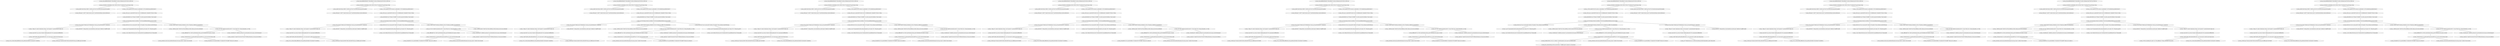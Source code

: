 // Block Chain
graph {
	"0_Node_5feceb66ffc86f38d952786c6d696c79c2dbc239dd4e91b46729d73a27fb57e9"
	"0_Node_8106496a22e4f56086e1309c7af014f1789c707292f2da07baaa055a8ce745fa"
	"0_Node_e9b651b825d0ad13f687a7c66f15aaf75e070c2f1e804439a2bee92853ede69c"
	"0_Node_658e4ebc7146f7573a6fc3340e41eee372a9309d5db369a9e14b0e5c863b5e32"
	"0_Node_ca76b14ab8f2303c001e48ce21a4fdcbf9e4714f743dd6db3faad46992d59e70"
	"0_Node_285ca4a1e1ae9e3f28f74d5d210a531326f8f4844621348e863575932a75186a"
	"0_Node_860c86df15ea7b7fb8ad72938ff075124c0f41adbcb303c969e417be01cfa5e9"
	"0_Node_afc70d76e6dec5940d145d5fb91d7530554644f9fdfa90699b2a9c28c341f843"
	"0_Node_587ae52edd17b99a54cd3765664b0dce74c8caca324a000004bc92712deb26c9"
	"0_Node_6026316a75ec51e2ebce639745862c07b3abbd17643a1db49a23e4f350f2da4e"
	"0_Node_7cfbee107c18de72dd4d3e81256ee17a87cfac9eb77a1bd2d29428470adb1c5b"
	"0_Node_318b676385f705d0efca35f4d824123f11678edfa2ad1eff831f22a6de8d9c94"
	"0_Node_128f56cdc4d817936976cb789c43bf66e41628fc1dbdce4c28c5cb3cc963b64f"
	"0_Node_2d173dc729d95342d40d2b1605717342470f3a79a71358a42dba9dbcc12c7b64"
	"0_Node_5ca2072babedebd61b6381e6fca858a08cf1ca67a38e17f2717fd2a00caadd79"
	"0_Node_8ff6d48f279c17faf7e2af539d3eb229dcaacdb7df268b83c95c4a6a21c50e46"
	"0_Node_162e6e4454d1212a290a0a8f1deea2ba2b6f7bc37157927a05c5bc38e3ec5af6"
	"0_Node_d60290277c86aa8260e118a52ddc8b5a5ccb95cda6c7486d02470a9ff678cb99"
	"0_Node_e943bbe1eb2fccbdcab46b940f0a8ebe204c04eac28a07128fc927d0c523bc68"
	"0_Node_d20e86635e7431ee63859f89157b5dd61f875f78266ff776fe342223c1ffa216"
	"0_Node_f1a6c55827a2a13bc347efe407a69b44e86a36207031c6adc8a6245fff3d605b"
	"0_Node_3c4fd74e9fcca693a0db446861b91c1c3214e5ce40131af3b1c8a51dba41ba3c"
	"0_Node_c21eb7a6f4e3562b45ea33e37dc64eb4390202abafd886a65052e5738cbe4dd8"
	"0_Node_162dd06a3fc71d98d92acd40a0474ce50eb46d4240c2bcabe1c802803ddea9e7"
	"0_Node_5251a12fe3e548facbff6466cdc26eaa99944d036df247b02d9cd971d549802a"
	"0_Node_419082aba57b4b45a593867d0f3ccf93d58f7b00a4cc61bff9dc49e70b7682f5"
	"0_Node_5feceb66ffc86f38d952786c6d696c79c2dbc239dd4e91b46729d73a27fb57e9" -- "0_Node_8106496a22e4f56086e1309c7af014f1789c707292f2da07baaa055a8ce745fa"
	"0_Node_8106496a22e4f56086e1309c7af014f1789c707292f2da07baaa055a8ce745fa" -- "0_Node_e9b651b825d0ad13f687a7c66f15aaf75e070c2f1e804439a2bee92853ede69c"
	"0_Node_e9b651b825d0ad13f687a7c66f15aaf75e070c2f1e804439a2bee92853ede69c" -- "0_Node_658e4ebc7146f7573a6fc3340e41eee372a9309d5db369a9e14b0e5c863b5e32"
	"0_Node_8106496a22e4f56086e1309c7af014f1789c707292f2da07baaa055a8ce745fa" -- "0_Node_ca76b14ab8f2303c001e48ce21a4fdcbf9e4714f743dd6db3faad46992d59e70"
	"0_Node_ca76b14ab8f2303c001e48ce21a4fdcbf9e4714f743dd6db3faad46992d59e70" -- "0_Node_285ca4a1e1ae9e3f28f74d5d210a531326f8f4844621348e863575932a75186a"
	"0_Node_285ca4a1e1ae9e3f28f74d5d210a531326f8f4844621348e863575932a75186a" -- "0_Node_860c86df15ea7b7fb8ad72938ff075124c0f41adbcb303c969e417be01cfa5e9"
	"0_Node_860c86df15ea7b7fb8ad72938ff075124c0f41adbcb303c969e417be01cfa5e9" -- "0_Node_afc70d76e6dec5940d145d5fb91d7530554644f9fdfa90699b2a9c28c341f843"
	"0_Node_afc70d76e6dec5940d145d5fb91d7530554644f9fdfa90699b2a9c28c341f843" -- "0_Node_587ae52edd17b99a54cd3765664b0dce74c8caca324a000004bc92712deb26c9"
	"0_Node_587ae52edd17b99a54cd3765664b0dce74c8caca324a000004bc92712deb26c9" -- "0_Node_7cfbee107c18de72dd4d3e81256ee17a87cfac9eb77a1bd2d29428470adb1c5b"
	"0_Node_7cfbee107c18de72dd4d3e81256ee17a87cfac9eb77a1bd2d29428470adb1c5b" -- "0_Node_f1a6c55827a2a13bc347efe407a69b44e86a36207031c6adc8a6245fff3d605b"
	"0_Node_f1a6c55827a2a13bc347efe407a69b44e86a36207031c6adc8a6245fff3d605b" -- "0_Node_3c4fd74e9fcca693a0db446861b91c1c3214e5ce40131af3b1c8a51dba41ba3c"
	"0_Node_3c4fd74e9fcca693a0db446861b91c1c3214e5ce40131af3b1c8a51dba41ba3c" -- "0_Node_5251a12fe3e548facbff6466cdc26eaa99944d036df247b02d9cd971d549802a"
	"0_Node_3c4fd74e9fcca693a0db446861b91c1c3214e5ce40131af3b1c8a51dba41ba3c" -- "0_Node_419082aba57b4b45a593867d0f3ccf93d58f7b00a4cc61bff9dc49e70b7682f5"
	"0_Node_587ae52edd17b99a54cd3765664b0dce74c8caca324a000004bc92712deb26c9" -- "0_Node_d60290277c86aa8260e118a52ddc8b5a5ccb95cda6c7486d02470a9ff678cb99"
	"0_Node_afc70d76e6dec5940d145d5fb91d7530554644f9fdfa90699b2a9c28c341f843" -- "0_Node_6026316a75ec51e2ebce639745862c07b3abbd17643a1db49a23e4f350f2da4e"
	"0_Node_6026316a75ec51e2ebce639745862c07b3abbd17643a1db49a23e4f350f2da4e" -- "0_Node_5ca2072babedebd61b6381e6fca858a08cf1ca67a38e17f2717fd2a00caadd79"
	"0_Node_5ca2072babedebd61b6381e6fca858a08cf1ca67a38e17f2717fd2a00caadd79" -- "0_Node_c21eb7a6f4e3562b45ea33e37dc64eb4390202abafd886a65052e5738cbe4dd8"
	"0_Node_afc70d76e6dec5940d145d5fb91d7530554644f9fdfa90699b2a9c28c341f843" -- "0_Node_318b676385f705d0efca35f4d824123f11678edfa2ad1eff831f22a6de8d9c94"
	"0_Node_318b676385f705d0efca35f4d824123f11678edfa2ad1eff831f22a6de8d9c94" -- "0_Node_128f56cdc4d817936976cb789c43bf66e41628fc1dbdce4c28c5cb3cc963b64f"
	"0_Node_318b676385f705d0efca35f4d824123f11678edfa2ad1eff831f22a6de8d9c94" -- "0_Node_2d173dc729d95342d40d2b1605717342470f3a79a71358a42dba9dbcc12c7b64"
	"0_Node_2d173dc729d95342d40d2b1605717342470f3a79a71358a42dba9dbcc12c7b64" -- "0_Node_8ff6d48f279c17faf7e2af539d3eb229dcaacdb7df268b83c95c4a6a21c50e46"
	"0_Node_8ff6d48f279c17faf7e2af539d3eb229dcaacdb7df268b83c95c4a6a21c50e46" -- "0_Node_162e6e4454d1212a290a0a8f1deea2ba2b6f7bc37157927a05c5bc38e3ec5af6"
	"0_Node_162e6e4454d1212a290a0a8f1deea2ba2b6f7bc37157927a05c5bc38e3ec5af6" -- "0_Node_e943bbe1eb2fccbdcab46b940f0a8ebe204c04eac28a07128fc927d0c523bc68"
	"0_Node_162e6e4454d1212a290a0a8f1deea2ba2b6f7bc37157927a05c5bc38e3ec5af6" -- "0_Node_d20e86635e7431ee63859f89157b5dd61f875f78266ff776fe342223c1ffa216"
	"0_Node_2d173dc729d95342d40d2b1605717342470f3a79a71358a42dba9dbcc12c7b64" -- "0_Node_162dd06a3fc71d98d92acd40a0474ce50eb46d4240c2bcabe1c802803ddea9e7"
	"0_Node_162dd06a3fc71d98d92acd40a0474ce50eb46d4240c2bcabe1c802803ddea9e7" -- "0_Node_cded2de174afe0555420dc5979e32f75f3f9e4d39a644cc3c5ee2a5cd109b0c0"
	"1_Node_5feceb66ffc86f38d952786c6d696c79c2dbc239dd4e91b46729d73a27fb57e9"
	"1_Node_8106496a22e4f56086e1309c7af014f1789c707292f2da07baaa055a8ce745fa"
	"1_Node_e9b651b825d0ad13f687a7c66f15aaf75e070c2f1e804439a2bee92853ede69c"
	"1_Node_658e4ebc7146f7573a6fc3340e41eee372a9309d5db369a9e14b0e5c863b5e32"
	"1_Node_ca76b14ab8f2303c001e48ce21a4fdcbf9e4714f743dd6db3faad46992d59e70"
	"1_Node_285ca4a1e1ae9e3f28f74d5d210a531326f8f4844621348e863575932a75186a"
	"1_Node_860c86df15ea7b7fb8ad72938ff075124c0f41adbcb303c969e417be01cfa5e9"
	"1_Node_afc70d76e6dec5940d145d5fb91d7530554644f9fdfa90699b2a9c28c341f843"
	"1_Node_587ae52edd17b99a54cd3765664b0dce74c8caca324a000004bc92712deb26c9"
	"1_Node_7cfbee107c18de72dd4d3e81256ee17a87cfac9eb77a1bd2d29428470adb1c5b"
	"1_Node_6026316a75ec51e2ebce639745862c07b3abbd17643a1db49a23e4f350f2da4e"
	"1_Node_318b676385f705d0efca35f4d824123f11678edfa2ad1eff831f22a6de8d9c94"
	"1_Node_2d173dc729d95342d40d2b1605717342470f3a79a71358a42dba9dbcc12c7b64"
	"1_Node_128f56cdc4d817936976cb789c43bf66e41628fc1dbdce4c28c5cb3cc963b64f"
	"1_Node_5ca2072babedebd61b6381e6fca858a08cf1ca67a38e17f2717fd2a00caadd79"
	"1_Node_8ff6d48f279c17faf7e2af539d3eb229dcaacdb7df268b83c95c4a6a21c50e46"
	"1_Node_d60290277c86aa8260e118a52ddc8b5a5ccb95cda6c7486d02470a9ff678cb99"
	"1_Node_162e6e4454d1212a290a0a8f1deea2ba2b6f7bc37157927a05c5bc38e3ec5af6"
	"1_Node_c21eb7a6f4e3562b45ea33e37dc64eb4390202abafd886a65052e5738cbe4dd8"
	"1_Node_d20e86635e7431ee63859f89157b5dd61f875f78266ff776fe342223c1ffa216"
	"1_Node_e943bbe1eb2fccbdcab46b940f0a8ebe204c04eac28a07128fc927d0c523bc68"
	"1_Node_f1a6c55827a2a13bc347efe407a69b44e86a36207031c6adc8a6245fff3d605b"
	"1_Node_3c4fd74e9fcca693a0db446861b91c1c3214e5ce40131af3b1c8a51dba41ba3c"
	"1_Node_162dd06a3fc71d98d92acd40a0474ce50eb46d4240c2bcabe1c802803ddea9e7"
	"1_Node_5251a12fe3e548facbff6466cdc26eaa99944d036df247b02d9cd971d549802a"
	"1_Node_419082aba57b4b45a593867d0f3ccf93d58f7b00a4cc61bff9dc49e70b7682f5"
	"1_Node_5feceb66ffc86f38d952786c6d696c79c2dbc239dd4e91b46729d73a27fb57e9" -- "1_Node_8106496a22e4f56086e1309c7af014f1789c707292f2da07baaa055a8ce745fa"
	"1_Node_8106496a22e4f56086e1309c7af014f1789c707292f2da07baaa055a8ce745fa" -- "1_Node_e9b651b825d0ad13f687a7c66f15aaf75e070c2f1e804439a2bee92853ede69c"
	"1_Node_e9b651b825d0ad13f687a7c66f15aaf75e070c2f1e804439a2bee92853ede69c" -- "1_Node_658e4ebc7146f7573a6fc3340e41eee372a9309d5db369a9e14b0e5c863b5e32"
	"1_Node_8106496a22e4f56086e1309c7af014f1789c707292f2da07baaa055a8ce745fa" -- "1_Node_ca76b14ab8f2303c001e48ce21a4fdcbf9e4714f743dd6db3faad46992d59e70"
	"1_Node_ca76b14ab8f2303c001e48ce21a4fdcbf9e4714f743dd6db3faad46992d59e70" -- "1_Node_285ca4a1e1ae9e3f28f74d5d210a531326f8f4844621348e863575932a75186a"
	"1_Node_285ca4a1e1ae9e3f28f74d5d210a531326f8f4844621348e863575932a75186a" -- "1_Node_860c86df15ea7b7fb8ad72938ff075124c0f41adbcb303c969e417be01cfa5e9"
	"1_Node_860c86df15ea7b7fb8ad72938ff075124c0f41adbcb303c969e417be01cfa5e9" -- "1_Node_afc70d76e6dec5940d145d5fb91d7530554644f9fdfa90699b2a9c28c341f843"
	"1_Node_afc70d76e6dec5940d145d5fb91d7530554644f9fdfa90699b2a9c28c341f843" -- "1_Node_587ae52edd17b99a54cd3765664b0dce74c8caca324a000004bc92712deb26c9"
	"1_Node_587ae52edd17b99a54cd3765664b0dce74c8caca324a000004bc92712deb26c9" -- "1_Node_7cfbee107c18de72dd4d3e81256ee17a87cfac9eb77a1bd2d29428470adb1c5b"
	"1_Node_7cfbee107c18de72dd4d3e81256ee17a87cfac9eb77a1bd2d29428470adb1c5b" -- "1_Node_f1a6c55827a2a13bc347efe407a69b44e86a36207031c6adc8a6245fff3d605b"
	"1_Node_f1a6c55827a2a13bc347efe407a69b44e86a36207031c6adc8a6245fff3d605b" -- "1_Node_3c4fd74e9fcca693a0db446861b91c1c3214e5ce40131af3b1c8a51dba41ba3c"
	"1_Node_3c4fd74e9fcca693a0db446861b91c1c3214e5ce40131af3b1c8a51dba41ba3c" -- "1_Node_5251a12fe3e548facbff6466cdc26eaa99944d036df247b02d9cd971d549802a"
	"1_Node_3c4fd74e9fcca693a0db446861b91c1c3214e5ce40131af3b1c8a51dba41ba3c" -- "1_Node_419082aba57b4b45a593867d0f3ccf93d58f7b00a4cc61bff9dc49e70b7682f5"
	"1_Node_587ae52edd17b99a54cd3765664b0dce74c8caca324a000004bc92712deb26c9" -- "1_Node_d60290277c86aa8260e118a52ddc8b5a5ccb95cda6c7486d02470a9ff678cb99"
	"1_Node_afc70d76e6dec5940d145d5fb91d7530554644f9fdfa90699b2a9c28c341f843" -- "1_Node_6026316a75ec51e2ebce639745862c07b3abbd17643a1db49a23e4f350f2da4e"
	"1_Node_6026316a75ec51e2ebce639745862c07b3abbd17643a1db49a23e4f350f2da4e" -- "1_Node_5ca2072babedebd61b6381e6fca858a08cf1ca67a38e17f2717fd2a00caadd79"
	"1_Node_5ca2072babedebd61b6381e6fca858a08cf1ca67a38e17f2717fd2a00caadd79" -- "1_Node_c21eb7a6f4e3562b45ea33e37dc64eb4390202abafd886a65052e5738cbe4dd8"
	"1_Node_afc70d76e6dec5940d145d5fb91d7530554644f9fdfa90699b2a9c28c341f843" -- "1_Node_318b676385f705d0efca35f4d824123f11678edfa2ad1eff831f22a6de8d9c94"
	"1_Node_318b676385f705d0efca35f4d824123f11678edfa2ad1eff831f22a6de8d9c94" -- "1_Node_2d173dc729d95342d40d2b1605717342470f3a79a71358a42dba9dbcc12c7b64"
	"1_Node_2d173dc729d95342d40d2b1605717342470f3a79a71358a42dba9dbcc12c7b64" -- "1_Node_8ff6d48f279c17faf7e2af539d3eb229dcaacdb7df268b83c95c4a6a21c50e46"
	"1_Node_8ff6d48f279c17faf7e2af539d3eb229dcaacdb7df268b83c95c4a6a21c50e46" -- "1_Node_162e6e4454d1212a290a0a8f1deea2ba2b6f7bc37157927a05c5bc38e3ec5af6"
	"1_Node_162e6e4454d1212a290a0a8f1deea2ba2b6f7bc37157927a05c5bc38e3ec5af6" -- "1_Node_d20e86635e7431ee63859f89157b5dd61f875f78266ff776fe342223c1ffa216"
	"1_Node_162e6e4454d1212a290a0a8f1deea2ba2b6f7bc37157927a05c5bc38e3ec5af6" -- "1_Node_e943bbe1eb2fccbdcab46b940f0a8ebe204c04eac28a07128fc927d0c523bc68"
	"1_Node_2d173dc729d95342d40d2b1605717342470f3a79a71358a42dba9dbcc12c7b64" -- "1_Node_162dd06a3fc71d98d92acd40a0474ce50eb46d4240c2bcabe1c802803ddea9e7"
	"1_Node_162dd06a3fc71d98d92acd40a0474ce50eb46d4240c2bcabe1c802803ddea9e7" -- "1_Node_cded2de174afe0555420dc5979e32f75f3f9e4d39a644cc3c5ee2a5cd109b0c0"
	"1_Node_318b676385f705d0efca35f4d824123f11678edfa2ad1eff831f22a6de8d9c94" -- "1_Node_128f56cdc4d817936976cb789c43bf66e41628fc1dbdce4c28c5cb3cc963b64f"
	"2_Node_5feceb66ffc86f38d952786c6d696c79c2dbc239dd4e91b46729d73a27fb57e9"
	"2_Node_8106496a22e4f56086e1309c7af014f1789c707292f2da07baaa055a8ce745fa"
	"2_Node_e9b651b825d0ad13f687a7c66f15aaf75e070c2f1e804439a2bee92853ede69c"
	"2_Node_658e4ebc7146f7573a6fc3340e41eee372a9309d5db369a9e14b0e5c863b5e32"
	"2_Node_ca76b14ab8f2303c001e48ce21a4fdcbf9e4714f743dd6db3faad46992d59e70"
	"2_Node_285ca4a1e1ae9e3f28f74d5d210a531326f8f4844621348e863575932a75186a"
	"2_Node_860c86df15ea7b7fb8ad72938ff075124c0f41adbcb303c969e417be01cfa5e9"
	"2_Node_afc70d76e6dec5940d145d5fb91d7530554644f9fdfa90699b2a9c28c341f843"
	"2_Node_587ae52edd17b99a54cd3765664b0dce74c8caca324a000004bc92712deb26c9"
	"2_Node_318b676385f705d0efca35f4d824123f11678edfa2ad1eff831f22a6de8d9c94"
	"2_Node_6026316a75ec51e2ebce639745862c07b3abbd17643a1db49a23e4f350f2da4e"
	"2_Node_7cfbee107c18de72dd4d3e81256ee17a87cfac9eb77a1bd2d29428470adb1c5b"
	"2_Node_128f56cdc4d817936976cb789c43bf66e41628fc1dbdce4c28c5cb3cc963b64f"
	"2_Node_2d173dc729d95342d40d2b1605717342470f3a79a71358a42dba9dbcc12c7b64"
	"2_Node_5ca2072babedebd61b6381e6fca858a08cf1ca67a38e17f2717fd2a00caadd79"
	"2_Node_8ff6d48f279c17faf7e2af539d3eb229dcaacdb7df268b83c95c4a6a21c50e46"
	"2_Node_d60290277c86aa8260e118a52ddc8b5a5ccb95cda6c7486d02470a9ff678cb99"
	"2_Node_162e6e4454d1212a290a0a8f1deea2ba2b6f7bc37157927a05c5bc38e3ec5af6"
	"2_Node_c21eb7a6f4e3562b45ea33e37dc64eb4390202abafd886a65052e5738cbe4dd8"
	"2_Node_e943bbe1eb2fccbdcab46b940f0a8ebe204c04eac28a07128fc927d0c523bc68"
	"2_Node_f1a6c55827a2a13bc347efe407a69b44e86a36207031c6adc8a6245fff3d605b"
	"2_Node_d20e86635e7431ee63859f89157b5dd61f875f78266ff776fe342223c1ffa216"
	"2_Node_3c4fd74e9fcca693a0db446861b91c1c3214e5ce40131af3b1c8a51dba41ba3c"
	"2_Node_5251a12fe3e548facbff6466cdc26eaa99944d036df247b02d9cd971d549802a"
	"2_Node_162dd06a3fc71d98d92acd40a0474ce50eb46d4240c2bcabe1c802803ddea9e7"
	"2_Node_419082aba57b4b45a593867d0f3ccf93d58f7b00a4cc61bff9dc49e70b7682f5"
	"2_Node_5feceb66ffc86f38d952786c6d696c79c2dbc239dd4e91b46729d73a27fb57e9" -- "2_Node_8106496a22e4f56086e1309c7af014f1789c707292f2da07baaa055a8ce745fa"
	"2_Node_8106496a22e4f56086e1309c7af014f1789c707292f2da07baaa055a8ce745fa" -- "2_Node_e9b651b825d0ad13f687a7c66f15aaf75e070c2f1e804439a2bee92853ede69c"
	"2_Node_e9b651b825d0ad13f687a7c66f15aaf75e070c2f1e804439a2bee92853ede69c" -- "2_Node_658e4ebc7146f7573a6fc3340e41eee372a9309d5db369a9e14b0e5c863b5e32"
	"2_Node_8106496a22e4f56086e1309c7af014f1789c707292f2da07baaa055a8ce745fa" -- "2_Node_ca76b14ab8f2303c001e48ce21a4fdcbf9e4714f743dd6db3faad46992d59e70"
	"2_Node_ca76b14ab8f2303c001e48ce21a4fdcbf9e4714f743dd6db3faad46992d59e70" -- "2_Node_285ca4a1e1ae9e3f28f74d5d210a531326f8f4844621348e863575932a75186a"
	"2_Node_285ca4a1e1ae9e3f28f74d5d210a531326f8f4844621348e863575932a75186a" -- "2_Node_860c86df15ea7b7fb8ad72938ff075124c0f41adbcb303c969e417be01cfa5e9"
	"2_Node_860c86df15ea7b7fb8ad72938ff075124c0f41adbcb303c969e417be01cfa5e9" -- "2_Node_afc70d76e6dec5940d145d5fb91d7530554644f9fdfa90699b2a9c28c341f843"
	"2_Node_afc70d76e6dec5940d145d5fb91d7530554644f9fdfa90699b2a9c28c341f843" -- "2_Node_587ae52edd17b99a54cd3765664b0dce74c8caca324a000004bc92712deb26c9"
	"2_Node_587ae52edd17b99a54cd3765664b0dce74c8caca324a000004bc92712deb26c9" -- "2_Node_7cfbee107c18de72dd4d3e81256ee17a87cfac9eb77a1bd2d29428470adb1c5b"
	"2_Node_7cfbee107c18de72dd4d3e81256ee17a87cfac9eb77a1bd2d29428470adb1c5b" -- "2_Node_f1a6c55827a2a13bc347efe407a69b44e86a36207031c6adc8a6245fff3d605b"
	"2_Node_f1a6c55827a2a13bc347efe407a69b44e86a36207031c6adc8a6245fff3d605b" -- "2_Node_3c4fd74e9fcca693a0db446861b91c1c3214e5ce40131af3b1c8a51dba41ba3c"
	"2_Node_3c4fd74e9fcca693a0db446861b91c1c3214e5ce40131af3b1c8a51dba41ba3c" -- "2_Node_5251a12fe3e548facbff6466cdc26eaa99944d036df247b02d9cd971d549802a"
	"2_Node_3c4fd74e9fcca693a0db446861b91c1c3214e5ce40131af3b1c8a51dba41ba3c" -- "2_Node_419082aba57b4b45a593867d0f3ccf93d58f7b00a4cc61bff9dc49e70b7682f5"
	"2_Node_587ae52edd17b99a54cd3765664b0dce74c8caca324a000004bc92712deb26c9" -- "2_Node_d60290277c86aa8260e118a52ddc8b5a5ccb95cda6c7486d02470a9ff678cb99"
	"2_Node_afc70d76e6dec5940d145d5fb91d7530554644f9fdfa90699b2a9c28c341f843" -- "2_Node_318b676385f705d0efca35f4d824123f11678edfa2ad1eff831f22a6de8d9c94"
	"2_Node_318b676385f705d0efca35f4d824123f11678edfa2ad1eff831f22a6de8d9c94" -- "2_Node_128f56cdc4d817936976cb789c43bf66e41628fc1dbdce4c28c5cb3cc963b64f"
	"2_Node_318b676385f705d0efca35f4d824123f11678edfa2ad1eff831f22a6de8d9c94" -- "2_Node_2d173dc729d95342d40d2b1605717342470f3a79a71358a42dba9dbcc12c7b64"
	"2_Node_2d173dc729d95342d40d2b1605717342470f3a79a71358a42dba9dbcc12c7b64" -- "2_Node_8ff6d48f279c17faf7e2af539d3eb229dcaacdb7df268b83c95c4a6a21c50e46"
	"2_Node_8ff6d48f279c17faf7e2af539d3eb229dcaacdb7df268b83c95c4a6a21c50e46" -- "2_Node_162e6e4454d1212a290a0a8f1deea2ba2b6f7bc37157927a05c5bc38e3ec5af6"
	"2_Node_162e6e4454d1212a290a0a8f1deea2ba2b6f7bc37157927a05c5bc38e3ec5af6" -- "2_Node_e943bbe1eb2fccbdcab46b940f0a8ebe204c04eac28a07128fc927d0c523bc68"
	"2_Node_162e6e4454d1212a290a0a8f1deea2ba2b6f7bc37157927a05c5bc38e3ec5af6" -- "2_Node_d20e86635e7431ee63859f89157b5dd61f875f78266ff776fe342223c1ffa216"
	"2_Node_2d173dc729d95342d40d2b1605717342470f3a79a71358a42dba9dbcc12c7b64" -- "2_Node_162dd06a3fc71d98d92acd40a0474ce50eb46d4240c2bcabe1c802803ddea9e7"
	"2_Node_162dd06a3fc71d98d92acd40a0474ce50eb46d4240c2bcabe1c802803ddea9e7" -- "2_Node_cded2de174afe0555420dc5979e32f75f3f9e4d39a644cc3c5ee2a5cd109b0c0"
	"2_Node_afc70d76e6dec5940d145d5fb91d7530554644f9fdfa90699b2a9c28c341f843" -- "2_Node_6026316a75ec51e2ebce639745862c07b3abbd17643a1db49a23e4f350f2da4e"
	"2_Node_6026316a75ec51e2ebce639745862c07b3abbd17643a1db49a23e4f350f2da4e" -- "2_Node_5ca2072babedebd61b6381e6fca858a08cf1ca67a38e17f2717fd2a00caadd79"
	"2_Node_5ca2072babedebd61b6381e6fca858a08cf1ca67a38e17f2717fd2a00caadd79" -- "2_Node_c21eb7a6f4e3562b45ea33e37dc64eb4390202abafd886a65052e5738cbe4dd8"
	"3_Node_5feceb66ffc86f38d952786c6d696c79c2dbc239dd4e91b46729d73a27fb57e9"
	"3_Node_8106496a22e4f56086e1309c7af014f1789c707292f2da07baaa055a8ce745fa"
	"3_Node_e9b651b825d0ad13f687a7c66f15aaf75e070c2f1e804439a2bee92853ede69c"
	"3_Node_658e4ebc7146f7573a6fc3340e41eee372a9309d5db369a9e14b0e5c863b5e32"
	"3_Node_ca76b14ab8f2303c001e48ce21a4fdcbf9e4714f743dd6db3faad46992d59e70"
	"3_Node_285ca4a1e1ae9e3f28f74d5d210a531326f8f4844621348e863575932a75186a"
	"3_Node_860c86df15ea7b7fb8ad72938ff075124c0f41adbcb303c969e417be01cfa5e9"
	"3_Node_afc70d76e6dec5940d145d5fb91d7530554644f9fdfa90699b2a9c28c341f843"
	"3_Node_587ae52edd17b99a54cd3765664b0dce74c8caca324a000004bc92712deb26c9"
	"3_Node_7cfbee107c18de72dd4d3e81256ee17a87cfac9eb77a1bd2d29428470adb1c5b"
	"3_Node_6026316a75ec51e2ebce639745862c07b3abbd17643a1db49a23e4f350f2da4e"
	"3_Node_318b676385f705d0efca35f4d824123f11678edfa2ad1eff831f22a6de8d9c94"
	"3_Node_128f56cdc4d817936976cb789c43bf66e41628fc1dbdce4c28c5cb3cc963b64f"
	"3_Node_2d173dc729d95342d40d2b1605717342470f3a79a71358a42dba9dbcc12c7b64"
	"3_Node_8ff6d48f279c17faf7e2af539d3eb229dcaacdb7df268b83c95c4a6a21c50e46"
	"3_Node_5ca2072babedebd61b6381e6fca858a08cf1ca67a38e17f2717fd2a00caadd79"
	"3_Node_d60290277c86aa8260e118a52ddc8b5a5ccb95cda6c7486d02470a9ff678cb99"
	"3_Node_162e6e4454d1212a290a0a8f1deea2ba2b6f7bc37157927a05c5bc38e3ec5af6"
	"3_Node_d20e86635e7431ee63859f89157b5dd61f875f78266ff776fe342223c1ffa216"
	"3_Node_c21eb7a6f4e3562b45ea33e37dc64eb4390202abafd886a65052e5738cbe4dd8"
	"3_Node_e943bbe1eb2fccbdcab46b940f0a8ebe204c04eac28a07128fc927d0c523bc68"
	"3_Node_f1a6c55827a2a13bc347efe407a69b44e86a36207031c6adc8a6245fff3d605b"
	"3_Node_3c4fd74e9fcca693a0db446861b91c1c3214e5ce40131af3b1c8a51dba41ba3c"
	"3_Node_419082aba57b4b45a593867d0f3ccf93d58f7b00a4cc61bff9dc49e70b7682f5"
	"3_Node_5251a12fe3e548facbff6466cdc26eaa99944d036df247b02d9cd971d549802a"
	"3_Node_162dd06a3fc71d98d92acd40a0474ce50eb46d4240c2bcabe1c802803ddea9e7"
	"3_Node_5feceb66ffc86f38d952786c6d696c79c2dbc239dd4e91b46729d73a27fb57e9" -- "3_Node_8106496a22e4f56086e1309c7af014f1789c707292f2da07baaa055a8ce745fa"
	"3_Node_8106496a22e4f56086e1309c7af014f1789c707292f2da07baaa055a8ce745fa" -- "3_Node_e9b651b825d0ad13f687a7c66f15aaf75e070c2f1e804439a2bee92853ede69c"
	"3_Node_e9b651b825d0ad13f687a7c66f15aaf75e070c2f1e804439a2bee92853ede69c" -- "3_Node_658e4ebc7146f7573a6fc3340e41eee372a9309d5db369a9e14b0e5c863b5e32"
	"3_Node_8106496a22e4f56086e1309c7af014f1789c707292f2da07baaa055a8ce745fa" -- "3_Node_ca76b14ab8f2303c001e48ce21a4fdcbf9e4714f743dd6db3faad46992d59e70"
	"3_Node_ca76b14ab8f2303c001e48ce21a4fdcbf9e4714f743dd6db3faad46992d59e70" -- "3_Node_285ca4a1e1ae9e3f28f74d5d210a531326f8f4844621348e863575932a75186a"
	"3_Node_285ca4a1e1ae9e3f28f74d5d210a531326f8f4844621348e863575932a75186a" -- "3_Node_860c86df15ea7b7fb8ad72938ff075124c0f41adbcb303c969e417be01cfa5e9"
	"3_Node_860c86df15ea7b7fb8ad72938ff075124c0f41adbcb303c969e417be01cfa5e9" -- "3_Node_afc70d76e6dec5940d145d5fb91d7530554644f9fdfa90699b2a9c28c341f843"
	"3_Node_afc70d76e6dec5940d145d5fb91d7530554644f9fdfa90699b2a9c28c341f843" -- "3_Node_587ae52edd17b99a54cd3765664b0dce74c8caca324a000004bc92712deb26c9"
	"3_Node_587ae52edd17b99a54cd3765664b0dce74c8caca324a000004bc92712deb26c9" -- "3_Node_7cfbee107c18de72dd4d3e81256ee17a87cfac9eb77a1bd2d29428470adb1c5b"
	"3_Node_7cfbee107c18de72dd4d3e81256ee17a87cfac9eb77a1bd2d29428470adb1c5b" -- "3_Node_f1a6c55827a2a13bc347efe407a69b44e86a36207031c6adc8a6245fff3d605b"
	"3_Node_f1a6c55827a2a13bc347efe407a69b44e86a36207031c6adc8a6245fff3d605b" -- "3_Node_3c4fd74e9fcca693a0db446861b91c1c3214e5ce40131af3b1c8a51dba41ba3c"
	"3_Node_3c4fd74e9fcca693a0db446861b91c1c3214e5ce40131af3b1c8a51dba41ba3c" -- "3_Node_419082aba57b4b45a593867d0f3ccf93d58f7b00a4cc61bff9dc49e70b7682f5"
	"3_Node_3c4fd74e9fcca693a0db446861b91c1c3214e5ce40131af3b1c8a51dba41ba3c" -- "3_Node_5251a12fe3e548facbff6466cdc26eaa99944d036df247b02d9cd971d549802a"
	"3_Node_587ae52edd17b99a54cd3765664b0dce74c8caca324a000004bc92712deb26c9" -- "3_Node_d60290277c86aa8260e118a52ddc8b5a5ccb95cda6c7486d02470a9ff678cb99"
	"3_Node_afc70d76e6dec5940d145d5fb91d7530554644f9fdfa90699b2a9c28c341f843" -- "3_Node_6026316a75ec51e2ebce639745862c07b3abbd17643a1db49a23e4f350f2da4e"
	"3_Node_6026316a75ec51e2ebce639745862c07b3abbd17643a1db49a23e4f350f2da4e" -- "3_Node_5ca2072babedebd61b6381e6fca858a08cf1ca67a38e17f2717fd2a00caadd79"
	"3_Node_5ca2072babedebd61b6381e6fca858a08cf1ca67a38e17f2717fd2a00caadd79" -- "3_Node_c21eb7a6f4e3562b45ea33e37dc64eb4390202abafd886a65052e5738cbe4dd8"
	"3_Node_afc70d76e6dec5940d145d5fb91d7530554644f9fdfa90699b2a9c28c341f843" -- "3_Node_318b676385f705d0efca35f4d824123f11678edfa2ad1eff831f22a6de8d9c94"
	"3_Node_318b676385f705d0efca35f4d824123f11678edfa2ad1eff831f22a6de8d9c94" -- "3_Node_128f56cdc4d817936976cb789c43bf66e41628fc1dbdce4c28c5cb3cc963b64f"
	"3_Node_318b676385f705d0efca35f4d824123f11678edfa2ad1eff831f22a6de8d9c94" -- "3_Node_2d173dc729d95342d40d2b1605717342470f3a79a71358a42dba9dbcc12c7b64"
	"3_Node_2d173dc729d95342d40d2b1605717342470f3a79a71358a42dba9dbcc12c7b64" -- "3_Node_8ff6d48f279c17faf7e2af539d3eb229dcaacdb7df268b83c95c4a6a21c50e46"
	"3_Node_8ff6d48f279c17faf7e2af539d3eb229dcaacdb7df268b83c95c4a6a21c50e46" -- "3_Node_162e6e4454d1212a290a0a8f1deea2ba2b6f7bc37157927a05c5bc38e3ec5af6"
	"3_Node_162e6e4454d1212a290a0a8f1deea2ba2b6f7bc37157927a05c5bc38e3ec5af6" -- "3_Node_d20e86635e7431ee63859f89157b5dd61f875f78266ff776fe342223c1ffa216"
	"3_Node_162e6e4454d1212a290a0a8f1deea2ba2b6f7bc37157927a05c5bc38e3ec5af6" -- "3_Node_e943bbe1eb2fccbdcab46b940f0a8ebe204c04eac28a07128fc927d0c523bc68"
	"3_Node_2d173dc729d95342d40d2b1605717342470f3a79a71358a42dba9dbcc12c7b64" -- "3_Node_162dd06a3fc71d98d92acd40a0474ce50eb46d4240c2bcabe1c802803ddea9e7"
	"3_Node_162dd06a3fc71d98d92acd40a0474ce50eb46d4240c2bcabe1c802803ddea9e7" -- "3_Node_cded2de174afe0555420dc5979e32f75f3f9e4d39a644cc3c5ee2a5cd109b0c0"
	"4_Node_5feceb66ffc86f38d952786c6d696c79c2dbc239dd4e91b46729d73a27fb57e9"
	"4_Node_8106496a22e4f56086e1309c7af014f1789c707292f2da07baaa055a8ce745fa"
	"4_Node_e9b651b825d0ad13f687a7c66f15aaf75e070c2f1e804439a2bee92853ede69c"
	"4_Node_658e4ebc7146f7573a6fc3340e41eee372a9309d5db369a9e14b0e5c863b5e32"
	"4_Node_ca76b14ab8f2303c001e48ce21a4fdcbf9e4714f743dd6db3faad46992d59e70"
	"4_Node_285ca4a1e1ae9e3f28f74d5d210a531326f8f4844621348e863575932a75186a"
	"4_Node_860c86df15ea7b7fb8ad72938ff075124c0f41adbcb303c969e417be01cfa5e9"
	"4_Node_afc70d76e6dec5940d145d5fb91d7530554644f9fdfa90699b2a9c28c341f843"
	"4_Node_587ae52edd17b99a54cd3765664b0dce74c8caca324a000004bc92712deb26c9"
	"4_Node_7cfbee107c18de72dd4d3e81256ee17a87cfac9eb77a1bd2d29428470adb1c5b"
	"4_Node_6026316a75ec51e2ebce639745862c07b3abbd17643a1db49a23e4f350f2da4e"
	"4_Node_318b676385f705d0efca35f4d824123f11678edfa2ad1eff831f22a6de8d9c94"
	"4_Node_128f56cdc4d817936976cb789c43bf66e41628fc1dbdce4c28c5cb3cc963b64f"
	"4_Node_2d173dc729d95342d40d2b1605717342470f3a79a71358a42dba9dbcc12c7b64"
	"4_Node_8ff6d48f279c17faf7e2af539d3eb229dcaacdb7df268b83c95c4a6a21c50e46"
	"4_Node_5ca2072babedebd61b6381e6fca858a08cf1ca67a38e17f2717fd2a00caadd79"
	"4_Node_d60290277c86aa8260e118a52ddc8b5a5ccb95cda6c7486d02470a9ff678cb99"
	"4_Node_162e6e4454d1212a290a0a8f1deea2ba2b6f7bc37157927a05c5bc38e3ec5af6"
	"4_Node_d20e86635e7431ee63859f89157b5dd61f875f78266ff776fe342223c1ffa216"
	"4_Node_c21eb7a6f4e3562b45ea33e37dc64eb4390202abafd886a65052e5738cbe4dd8"
	"4_Node_e943bbe1eb2fccbdcab46b940f0a8ebe204c04eac28a07128fc927d0c523bc68"
	"4_Node_f1a6c55827a2a13bc347efe407a69b44e86a36207031c6adc8a6245fff3d605b"
	"4_Node_3c4fd74e9fcca693a0db446861b91c1c3214e5ce40131af3b1c8a51dba41ba3c"
	"4_Node_419082aba57b4b45a593867d0f3ccf93d58f7b00a4cc61bff9dc49e70b7682f5"
	"4_Node_5251a12fe3e548facbff6466cdc26eaa99944d036df247b02d9cd971d549802a"
	"4_Node_162dd06a3fc71d98d92acd40a0474ce50eb46d4240c2bcabe1c802803ddea9e7"
	"4_Node_5feceb66ffc86f38d952786c6d696c79c2dbc239dd4e91b46729d73a27fb57e9" -- "4_Node_8106496a22e4f56086e1309c7af014f1789c707292f2da07baaa055a8ce745fa"
	"4_Node_8106496a22e4f56086e1309c7af014f1789c707292f2da07baaa055a8ce745fa" -- "4_Node_e9b651b825d0ad13f687a7c66f15aaf75e070c2f1e804439a2bee92853ede69c"
	"4_Node_e9b651b825d0ad13f687a7c66f15aaf75e070c2f1e804439a2bee92853ede69c" -- "4_Node_658e4ebc7146f7573a6fc3340e41eee372a9309d5db369a9e14b0e5c863b5e32"
	"4_Node_8106496a22e4f56086e1309c7af014f1789c707292f2da07baaa055a8ce745fa" -- "4_Node_ca76b14ab8f2303c001e48ce21a4fdcbf9e4714f743dd6db3faad46992d59e70"
	"4_Node_ca76b14ab8f2303c001e48ce21a4fdcbf9e4714f743dd6db3faad46992d59e70" -- "4_Node_285ca4a1e1ae9e3f28f74d5d210a531326f8f4844621348e863575932a75186a"
	"4_Node_285ca4a1e1ae9e3f28f74d5d210a531326f8f4844621348e863575932a75186a" -- "4_Node_860c86df15ea7b7fb8ad72938ff075124c0f41adbcb303c969e417be01cfa5e9"
	"4_Node_860c86df15ea7b7fb8ad72938ff075124c0f41adbcb303c969e417be01cfa5e9" -- "4_Node_afc70d76e6dec5940d145d5fb91d7530554644f9fdfa90699b2a9c28c341f843"
	"4_Node_afc70d76e6dec5940d145d5fb91d7530554644f9fdfa90699b2a9c28c341f843" -- "4_Node_587ae52edd17b99a54cd3765664b0dce74c8caca324a000004bc92712deb26c9"
	"4_Node_587ae52edd17b99a54cd3765664b0dce74c8caca324a000004bc92712deb26c9" -- "4_Node_7cfbee107c18de72dd4d3e81256ee17a87cfac9eb77a1bd2d29428470adb1c5b"
	"4_Node_7cfbee107c18de72dd4d3e81256ee17a87cfac9eb77a1bd2d29428470adb1c5b" -- "4_Node_f1a6c55827a2a13bc347efe407a69b44e86a36207031c6adc8a6245fff3d605b"
	"4_Node_f1a6c55827a2a13bc347efe407a69b44e86a36207031c6adc8a6245fff3d605b" -- "4_Node_3c4fd74e9fcca693a0db446861b91c1c3214e5ce40131af3b1c8a51dba41ba3c"
	"4_Node_3c4fd74e9fcca693a0db446861b91c1c3214e5ce40131af3b1c8a51dba41ba3c" -- "4_Node_419082aba57b4b45a593867d0f3ccf93d58f7b00a4cc61bff9dc49e70b7682f5"
	"4_Node_3c4fd74e9fcca693a0db446861b91c1c3214e5ce40131af3b1c8a51dba41ba3c" -- "4_Node_5251a12fe3e548facbff6466cdc26eaa99944d036df247b02d9cd971d549802a"
	"4_Node_587ae52edd17b99a54cd3765664b0dce74c8caca324a000004bc92712deb26c9" -- "4_Node_d60290277c86aa8260e118a52ddc8b5a5ccb95cda6c7486d02470a9ff678cb99"
	"4_Node_afc70d76e6dec5940d145d5fb91d7530554644f9fdfa90699b2a9c28c341f843" -- "4_Node_6026316a75ec51e2ebce639745862c07b3abbd17643a1db49a23e4f350f2da4e"
	"4_Node_6026316a75ec51e2ebce639745862c07b3abbd17643a1db49a23e4f350f2da4e" -- "4_Node_5ca2072babedebd61b6381e6fca858a08cf1ca67a38e17f2717fd2a00caadd79"
	"4_Node_5ca2072babedebd61b6381e6fca858a08cf1ca67a38e17f2717fd2a00caadd79" -- "4_Node_c21eb7a6f4e3562b45ea33e37dc64eb4390202abafd886a65052e5738cbe4dd8"
	"4_Node_afc70d76e6dec5940d145d5fb91d7530554644f9fdfa90699b2a9c28c341f843" -- "4_Node_318b676385f705d0efca35f4d824123f11678edfa2ad1eff831f22a6de8d9c94"
	"4_Node_318b676385f705d0efca35f4d824123f11678edfa2ad1eff831f22a6de8d9c94" -- "4_Node_128f56cdc4d817936976cb789c43bf66e41628fc1dbdce4c28c5cb3cc963b64f"
	"4_Node_318b676385f705d0efca35f4d824123f11678edfa2ad1eff831f22a6de8d9c94" -- "4_Node_2d173dc729d95342d40d2b1605717342470f3a79a71358a42dba9dbcc12c7b64"
	"4_Node_2d173dc729d95342d40d2b1605717342470f3a79a71358a42dba9dbcc12c7b64" -- "4_Node_8ff6d48f279c17faf7e2af539d3eb229dcaacdb7df268b83c95c4a6a21c50e46"
	"4_Node_8ff6d48f279c17faf7e2af539d3eb229dcaacdb7df268b83c95c4a6a21c50e46" -- "4_Node_162e6e4454d1212a290a0a8f1deea2ba2b6f7bc37157927a05c5bc38e3ec5af6"
	"4_Node_162e6e4454d1212a290a0a8f1deea2ba2b6f7bc37157927a05c5bc38e3ec5af6" -- "4_Node_d20e86635e7431ee63859f89157b5dd61f875f78266ff776fe342223c1ffa216"
	"4_Node_162e6e4454d1212a290a0a8f1deea2ba2b6f7bc37157927a05c5bc38e3ec5af6" -- "4_Node_e943bbe1eb2fccbdcab46b940f0a8ebe204c04eac28a07128fc927d0c523bc68"
	"4_Node_2d173dc729d95342d40d2b1605717342470f3a79a71358a42dba9dbcc12c7b64" -- "4_Node_162dd06a3fc71d98d92acd40a0474ce50eb46d4240c2bcabe1c802803ddea9e7"
	"4_Node_162dd06a3fc71d98d92acd40a0474ce50eb46d4240c2bcabe1c802803ddea9e7" -- "4_Node_cded2de174afe0555420dc5979e32f75f3f9e4d39a644cc3c5ee2a5cd109b0c0"
	"5_Node_5feceb66ffc86f38d952786c6d696c79c2dbc239dd4e91b46729d73a27fb57e9"
	"5_Node_8106496a22e4f56086e1309c7af014f1789c707292f2da07baaa055a8ce745fa"
	"5_Node_e9b651b825d0ad13f687a7c66f15aaf75e070c2f1e804439a2bee92853ede69c"
	"5_Node_658e4ebc7146f7573a6fc3340e41eee372a9309d5db369a9e14b0e5c863b5e32"
	"5_Node_ca76b14ab8f2303c001e48ce21a4fdcbf9e4714f743dd6db3faad46992d59e70"
	"5_Node_285ca4a1e1ae9e3f28f74d5d210a531326f8f4844621348e863575932a75186a"
	"5_Node_860c86df15ea7b7fb8ad72938ff075124c0f41adbcb303c969e417be01cfa5e9"
	"5_Node_afc70d76e6dec5940d145d5fb91d7530554644f9fdfa90699b2a9c28c341f843"
	"5_Node_587ae52edd17b99a54cd3765664b0dce74c8caca324a000004bc92712deb26c9"
	"5_Node_6026316a75ec51e2ebce639745862c07b3abbd17643a1db49a23e4f350f2da4e"
	"5_Node_7cfbee107c18de72dd4d3e81256ee17a87cfac9eb77a1bd2d29428470adb1c5b"
	"5_Node_318b676385f705d0efca35f4d824123f11678edfa2ad1eff831f22a6de8d9c94"
	"5_Node_128f56cdc4d817936976cb789c43bf66e41628fc1dbdce4c28c5cb3cc963b64f"
	"5_Node_2d173dc729d95342d40d2b1605717342470f3a79a71358a42dba9dbcc12c7b64"
	"5_Node_5ca2072babedebd61b6381e6fca858a08cf1ca67a38e17f2717fd2a00caadd79"
	"5_Node_8ff6d48f279c17faf7e2af539d3eb229dcaacdb7df268b83c95c4a6a21c50e46"
	"5_Node_d60290277c86aa8260e118a52ddc8b5a5ccb95cda6c7486d02470a9ff678cb99"
	"5_Node_162e6e4454d1212a290a0a8f1deea2ba2b6f7bc37157927a05c5bc38e3ec5af6"
	"5_Node_e943bbe1eb2fccbdcab46b940f0a8ebe204c04eac28a07128fc927d0c523bc68"
	"5_Node_f1a6c55827a2a13bc347efe407a69b44e86a36207031c6adc8a6245fff3d605b"
	"5_Node_c21eb7a6f4e3562b45ea33e37dc64eb4390202abafd886a65052e5738cbe4dd8"
	"5_Node_d20e86635e7431ee63859f89157b5dd61f875f78266ff776fe342223c1ffa216"
	"5_Node_3c4fd74e9fcca693a0db446861b91c1c3214e5ce40131af3b1c8a51dba41ba3c"
	"5_Node_162dd06a3fc71d98d92acd40a0474ce50eb46d4240c2bcabe1c802803ddea9e7"
	"5_Node_419082aba57b4b45a593867d0f3ccf93d58f7b00a4cc61bff9dc49e70b7682f5"
	"5_Node_5251a12fe3e548facbff6466cdc26eaa99944d036df247b02d9cd971d549802a"
	"5_Node_5feceb66ffc86f38d952786c6d696c79c2dbc239dd4e91b46729d73a27fb57e9" -- "5_Node_8106496a22e4f56086e1309c7af014f1789c707292f2da07baaa055a8ce745fa"
	"5_Node_8106496a22e4f56086e1309c7af014f1789c707292f2da07baaa055a8ce745fa" -- "5_Node_e9b651b825d0ad13f687a7c66f15aaf75e070c2f1e804439a2bee92853ede69c"
	"5_Node_e9b651b825d0ad13f687a7c66f15aaf75e070c2f1e804439a2bee92853ede69c" -- "5_Node_658e4ebc7146f7573a6fc3340e41eee372a9309d5db369a9e14b0e5c863b5e32"
	"5_Node_8106496a22e4f56086e1309c7af014f1789c707292f2da07baaa055a8ce745fa" -- "5_Node_ca76b14ab8f2303c001e48ce21a4fdcbf9e4714f743dd6db3faad46992d59e70"
	"5_Node_ca76b14ab8f2303c001e48ce21a4fdcbf9e4714f743dd6db3faad46992d59e70" -- "5_Node_285ca4a1e1ae9e3f28f74d5d210a531326f8f4844621348e863575932a75186a"
	"5_Node_285ca4a1e1ae9e3f28f74d5d210a531326f8f4844621348e863575932a75186a" -- "5_Node_860c86df15ea7b7fb8ad72938ff075124c0f41adbcb303c969e417be01cfa5e9"
	"5_Node_860c86df15ea7b7fb8ad72938ff075124c0f41adbcb303c969e417be01cfa5e9" -- "5_Node_afc70d76e6dec5940d145d5fb91d7530554644f9fdfa90699b2a9c28c341f843"
	"5_Node_afc70d76e6dec5940d145d5fb91d7530554644f9fdfa90699b2a9c28c341f843" -- "5_Node_587ae52edd17b99a54cd3765664b0dce74c8caca324a000004bc92712deb26c9"
	"5_Node_587ae52edd17b99a54cd3765664b0dce74c8caca324a000004bc92712deb26c9" -- "5_Node_7cfbee107c18de72dd4d3e81256ee17a87cfac9eb77a1bd2d29428470adb1c5b"
	"5_Node_7cfbee107c18de72dd4d3e81256ee17a87cfac9eb77a1bd2d29428470adb1c5b" -- "5_Node_f1a6c55827a2a13bc347efe407a69b44e86a36207031c6adc8a6245fff3d605b"
	"5_Node_f1a6c55827a2a13bc347efe407a69b44e86a36207031c6adc8a6245fff3d605b" -- "5_Node_3c4fd74e9fcca693a0db446861b91c1c3214e5ce40131af3b1c8a51dba41ba3c"
	"5_Node_3c4fd74e9fcca693a0db446861b91c1c3214e5ce40131af3b1c8a51dba41ba3c" -- "5_Node_419082aba57b4b45a593867d0f3ccf93d58f7b00a4cc61bff9dc49e70b7682f5"
	"5_Node_3c4fd74e9fcca693a0db446861b91c1c3214e5ce40131af3b1c8a51dba41ba3c" -- "5_Node_5251a12fe3e548facbff6466cdc26eaa99944d036df247b02d9cd971d549802a"
	"5_Node_587ae52edd17b99a54cd3765664b0dce74c8caca324a000004bc92712deb26c9" -- "5_Node_d60290277c86aa8260e118a52ddc8b5a5ccb95cda6c7486d02470a9ff678cb99"
	"5_Node_afc70d76e6dec5940d145d5fb91d7530554644f9fdfa90699b2a9c28c341f843" -- "5_Node_6026316a75ec51e2ebce639745862c07b3abbd17643a1db49a23e4f350f2da4e"
	"5_Node_6026316a75ec51e2ebce639745862c07b3abbd17643a1db49a23e4f350f2da4e" -- "5_Node_5ca2072babedebd61b6381e6fca858a08cf1ca67a38e17f2717fd2a00caadd79"
	"5_Node_5ca2072babedebd61b6381e6fca858a08cf1ca67a38e17f2717fd2a00caadd79" -- "5_Node_c21eb7a6f4e3562b45ea33e37dc64eb4390202abafd886a65052e5738cbe4dd8"
	"5_Node_afc70d76e6dec5940d145d5fb91d7530554644f9fdfa90699b2a9c28c341f843" -- "5_Node_318b676385f705d0efca35f4d824123f11678edfa2ad1eff831f22a6de8d9c94"
	"5_Node_318b676385f705d0efca35f4d824123f11678edfa2ad1eff831f22a6de8d9c94" -- "5_Node_128f56cdc4d817936976cb789c43bf66e41628fc1dbdce4c28c5cb3cc963b64f"
	"5_Node_318b676385f705d0efca35f4d824123f11678edfa2ad1eff831f22a6de8d9c94" -- "5_Node_2d173dc729d95342d40d2b1605717342470f3a79a71358a42dba9dbcc12c7b64"
	"5_Node_2d173dc729d95342d40d2b1605717342470f3a79a71358a42dba9dbcc12c7b64" -- "5_Node_8ff6d48f279c17faf7e2af539d3eb229dcaacdb7df268b83c95c4a6a21c50e46"
	"5_Node_8ff6d48f279c17faf7e2af539d3eb229dcaacdb7df268b83c95c4a6a21c50e46" -- "5_Node_162e6e4454d1212a290a0a8f1deea2ba2b6f7bc37157927a05c5bc38e3ec5af6"
	"5_Node_162e6e4454d1212a290a0a8f1deea2ba2b6f7bc37157927a05c5bc38e3ec5af6" -- "5_Node_e943bbe1eb2fccbdcab46b940f0a8ebe204c04eac28a07128fc927d0c523bc68"
	"5_Node_162e6e4454d1212a290a0a8f1deea2ba2b6f7bc37157927a05c5bc38e3ec5af6" -- "5_Node_d20e86635e7431ee63859f89157b5dd61f875f78266ff776fe342223c1ffa216"
	"5_Node_2d173dc729d95342d40d2b1605717342470f3a79a71358a42dba9dbcc12c7b64" -- "5_Node_162dd06a3fc71d98d92acd40a0474ce50eb46d4240c2bcabe1c802803ddea9e7"
	"5_Node_162dd06a3fc71d98d92acd40a0474ce50eb46d4240c2bcabe1c802803ddea9e7" -- "5_Node_cded2de174afe0555420dc5979e32f75f3f9e4d39a644cc3c5ee2a5cd109b0c0"
	"6_Node_5feceb66ffc86f38d952786c6d696c79c2dbc239dd4e91b46729d73a27fb57e9"
	"6_Node_8106496a22e4f56086e1309c7af014f1789c707292f2da07baaa055a8ce745fa"
	"6_Node_ca76b14ab8f2303c001e48ce21a4fdcbf9e4714f743dd6db3faad46992d59e70"
	"6_Node_e9b651b825d0ad13f687a7c66f15aaf75e070c2f1e804439a2bee92853ede69c"
	"6_Node_658e4ebc7146f7573a6fc3340e41eee372a9309d5db369a9e14b0e5c863b5e32"
	"6_Node_285ca4a1e1ae9e3f28f74d5d210a531326f8f4844621348e863575932a75186a"
	"6_Node_860c86df15ea7b7fb8ad72938ff075124c0f41adbcb303c969e417be01cfa5e9"
	"6_Node_afc70d76e6dec5940d145d5fb91d7530554644f9fdfa90699b2a9c28c341f843"
	"6_Node_6026316a75ec51e2ebce639745862c07b3abbd17643a1db49a23e4f350f2da4e"
	"6_Node_5ca2072babedebd61b6381e6fca858a08cf1ca67a38e17f2717fd2a00caadd79"
	"6_Node_318b676385f705d0efca35f4d824123f11678edfa2ad1eff831f22a6de8d9c94"
	"6_Node_587ae52edd17b99a54cd3765664b0dce74c8caca324a000004bc92712deb26c9"
	"6_Node_7cfbee107c18de72dd4d3e81256ee17a87cfac9eb77a1bd2d29428470adb1c5b"
	"6_Node_f1a6c55827a2a13bc347efe407a69b44e86a36207031c6adc8a6245fff3d605b"
	"6_Node_128f56cdc4d817936976cb789c43bf66e41628fc1dbdce4c28c5cb3cc963b64f"
	"6_Node_d60290277c86aa8260e118a52ddc8b5a5ccb95cda6c7486d02470a9ff678cb99"
	"6_Node_2d173dc729d95342d40d2b1605717342470f3a79a71358a42dba9dbcc12c7b64"
	"6_Node_162dd06a3fc71d98d92acd40a0474ce50eb46d4240c2bcabe1c802803ddea9e7"
	"6_Node_8ff6d48f279c17faf7e2af539d3eb229dcaacdb7df268b83c95c4a6a21c50e46"
	"6_Node_c21eb7a6f4e3562b45ea33e37dc64eb4390202abafd886a65052e5738cbe4dd8"
	"6_Node_162e6e4454d1212a290a0a8f1deea2ba2b6f7bc37157927a05c5bc38e3ec5af6"
	"6_Node_b5ef9bc959611d7d1311236bd17c292903ab4fc3c1d22c4a07a10cdb0b5e5987"
	"6_Node_f91ca2b6cb958aee25652a5d26266c4772fbffb23ee8722ebb247c225ee3dad2"
	"6_Node_e943bbe1eb2fccbdcab46b940f0a8ebe204c04eac28a07128fc927d0c523bc68"
	"6_Node_d20e86635e7431ee63859f89157b5dd61f875f78266ff776fe342223c1ffa216"
	"6_Node_3c4fd74e9fcca693a0db446861b91c1c3214e5ce40131af3b1c8a51dba41ba3c"
	"6_Node_5feceb66ffc86f38d952786c6d696c79c2dbc239dd4e91b46729d73a27fb57e9" -- "6_Node_8106496a22e4f56086e1309c7af014f1789c707292f2da07baaa055a8ce745fa"
	"6_Node_8106496a22e4f56086e1309c7af014f1789c707292f2da07baaa055a8ce745fa" -- "6_Node_ca76b14ab8f2303c001e48ce21a4fdcbf9e4714f743dd6db3faad46992d59e70"
	"6_Node_ca76b14ab8f2303c001e48ce21a4fdcbf9e4714f743dd6db3faad46992d59e70" -- "6_Node_285ca4a1e1ae9e3f28f74d5d210a531326f8f4844621348e863575932a75186a"
	"6_Node_285ca4a1e1ae9e3f28f74d5d210a531326f8f4844621348e863575932a75186a" -- "6_Node_860c86df15ea7b7fb8ad72938ff075124c0f41adbcb303c969e417be01cfa5e9"
	"6_Node_860c86df15ea7b7fb8ad72938ff075124c0f41adbcb303c969e417be01cfa5e9" -- "6_Node_afc70d76e6dec5940d145d5fb91d7530554644f9fdfa90699b2a9c28c341f843"
	"6_Node_afc70d76e6dec5940d145d5fb91d7530554644f9fdfa90699b2a9c28c341f843" -- "6_Node_6026316a75ec51e2ebce639745862c07b3abbd17643a1db49a23e4f350f2da4e"
	"6_Node_6026316a75ec51e2ebce639745862c07b3abbd17643a1db49a23e4f350f2da4e" -- "6_Node_5ca2072babedebd61b6381e6fca858a08cf1ca67a38e17f2717fd2a00caadd79"
	"6_Node_5ca2072babedebd61b6381e6fca858a08cf1ca67a38e17f2717fd2a00caadd79" -- "6_Node_c21eb7a6f4e3562b45ea33e37dc64eb4390202abafd886a65052e5738cbe4dd8"
	"6_Node_afc70d76e6dec5940d145d5fb91d7530554644f9fdfa90699b2a9c28c341f843" -- "6_Node_318b676385f705d0efca35f4d824123f11678edfa2ad1eff831f22a6de8d9c94"
	"6_Node_318b676385f705d0efca35f4d824123f11678edfa2ad1eff831f22a6de8d9c94" -- "6_Node_128f56cdc4d817936976cb789c43bf66e41628fc1dbdce4c28c5cb3cc963b64f"
	"6_Node_318b676385f705d0efca35f4d824123f11678edfa2ad1eff831f22a6de8d9c94" -- "6_Node_2d173dc729d95342d40d2b1605717342470f3a79a71358a42dba9dbcc12c7b64"
	"6_Node_2d173dc729d95342d40d2b1605717342470f3a79a71358a42dba9dbcc12c7b64" -- "6_Node_162dd06a3fc71d98d92acd40a0474ce50eb46d4240c2bcabe1c802803ddea9e7"
	"6_Node_2d173dc729d95342d40d2b1605717342470f3a79a71358a42dba9dbcc12c7b64" -- "6_Node_8ff6d48f279c17faf7e2af539d3eb229dcaacdb7df268b83c95c4a6a21c50e46"
	"6_Node_8ff6d48f279c17faf7e2af539d3eb229dcaacdb7df268b83c95c4a6a21c50e46" -- "6_Node_162e6e4454d1212a290a0a8f1deea2ba2b6f7bc37157927a05c5bc38e3ec5af6"
	"6_Node_162e6e4454d1212a290a0a8f1deea2ba2b6f7bc37157927a05c5bc38e3ec5af6" -- "6_Node_b5ef9bc959611d7d1311236bd17c292903ab4fc3c1d22c4a07a10cdb0b5e5987"
	"6_Node_b5ef9bc959611d7d1311236bd17c292903ab4fc3c1d22c4a07a10cdb0b5e5987" -- "6_Node_f91ca2b6cb958aee25652a5d26266c4772fbffb23ee8722ebb247c225ee3dad2"
	"6_Node_162e6e4454d1212a290a0a8f1deea2ba2b6f7bc37157927a05c5bc38e3ec5af6" -- "6_Node_e943bbe1eb2fccbdcab46b940f0a8ebe204c04eac28a07128fc927d0c523bc68"
	"6_Node_162e6e4454d1212a290a0a8f1deea2ba2b6f7bc37157927a05c5bc38e3ec5af6" -- "6_Node_d20e86635e7431ee63859f89157b5dd61f875f78266ff776fe342223c1ffa216"
	"6_Node_afc70d76e6dec5940d145d5fb91d7530554644f9fdfa90699b2a9c28c341f843" -- "6_Node_587ae52edd17b99a54cd3765664b0dce74c8caca324a000004bc92712deb26c9"
	"6_Node_587ae52edd17b99a54cd3765664b0dce74c8caca324a000004bc92712deb26c9" -- "6_Node_7cfbee107c18de72dd4d3e81256ee17a87cfac9eb77a1bd2d29428470adb1c5b"
	"6_Node_7cfbee107c18de72dd4d3e81256ee17a87cfac9eb77a1bd2d29428470adb1c5b" -- "6_Node_f1a6c55827a2a13bc347efe407a69b44e86a36207031c6adc8a6245fff3d605b"
	"6_Node_f1a6c55827a2a13bc347efe407a69b44e86a36207031c6adc8a6245fff3d605b" -- "6_Node_3c4fd74e9fcca693a0db446861b91c1c3214e5ce40131af3b1c8a51dba41ba3c"
	"6_Node_3c4fd74e9fcca693a0db446861b91c1c3214e5ce40131af3b1c8a51dba41ba3c" -- "6_Node_2677994bb03d22e15110063d18b286babe5db6548ebddf401a48510bfce0cf02"
	"6_Node_587ae52edd17b99a54cd3765664b0dce74c8caca324a000004bc92712deb26c9" -- "6_Node_d60290277c86aa8260e118a52ddc8b5a5ccb95cda6c7486d02470a9ff678cb99"
	"6_Node_8106496a22e4f56086e1309c7af014f1789c707292f2da07baaa055a8ce745fa" -- "6_Node_e9b651b825d0ad13f687a7c66f15aaf75e070c2f1e804439a2bee92853ede69c"
	"6_Node_e9b651b825d0ad13f687a7c66f15aaf75e070c2f1e804439a2bee92853ede69c" -- "6_Node_658e4ebc7146f7573a6fc3340e41eee372a9309d5db369a9e14b0e5c863b5e32"
	"7_Node_5feceb66ffc86f38d952786c6d696c79c2dbc239dd4e91b46729d73a27fb57e9"
	"7_Node_8106496a22e4f56086e1309c7af014f1789c707292f2da07baaa055a8ce745fa"
	"7_Node_e9b651b825d0ad13f687a7c66f15aaf75e070c2f1e804439a2bee92853ede69c"
	"7_Node_658e4ebc7146f7573a6fc3340e41eee372a9309d5db369a9e14b0e5c863b5e32"
	"7_Node_ca76b14ab8f2303c001e48ce21a4fdcbf9e4714f743dd6db3faad46992d59e70"
	"7_Node_285ca4a1e1ae9e3f28f74d5d210a531326f8f4844621348e863575932a75186a"
	"7_Node_860c86df15ea7b7fb8ad72938ff075124c0f41adbcb303c969e417be01cfa5e9"
	"7_Node_afc70d76e6dec5940d145d5fb91d7530554644f9fdfa90699b2a9c28c341f843"
	"7_Node_587ae52edd17b99a54cd3765664b0dce74c8caca324a000004bc92712deb26c9"
	"7_Node_6026316a75ec51e2ebce639745862c07b3abbd17643a1db49a23e4f350f2da4e"
	"7_Node_318b676385f705d0efca35f4d824123f11678edfa2ad1eff831f22a6de8d9c94"
	"7_Node_7cfbee107c18de72dd4d3e81256ee17a87cfac9eb77a1bd2d29428470adb1c5b"
	"7_Node_128f56cdc4d817936976cb789c43bf66e41628fc1dbdce4c28c5cb3cc963b64f"
	"7_Node_2d173dc729d95342d40d2b1605717342470f3a79a71358a42dba9dbcc12c7b64"
	"7_Node_5ca2072babedebd61b6381e6fca858a08cf1ca67a38e17f2717fd2a00caadd79"
	"7_Node_8ff6d48f279c17faf7e2af539d3eb229dcaacdb7df268b83c95c4a6a21c50e46"
	"7_Node_d60290277c86aa8260e118a52ddc8b5a5ccb95cda6c7486d02470a9ff678cb99"
	"7_Node_162e6e4454d1212a290a0a8f1deea2ba2b6f7bc37157927a05c5bc38e3ec5af6"
	"7_Node_c21eb7a6f4e3562b45ea33e37dc64eb4390202abafd886a65052e5738cbe4dd8"
	"7_Node_e943bbe1eb2fccbdcab46b940f0a8ebe204c04eac28a07128fc927d0c523bc68"
	"7_Node_f1a6c55827a2a13bc347efe407a69b44e86a36207031c6adc8a6245fff3d605b"
	"7_Node_d20e86635e7431ee63859f89157b5dd61f875f78266ff776fe342223c1ffa216"
	"7_Node_3c4fd74e9fcca693a0db446861b91c1c3214e5ce40131af3b1c8a51dba41ba3c"
	"7_Node_162dd06a3fc71d98d92acd40a0474ce50eb46d4240c2bcabe1c802803ddea9e7"
	"7_Node_419082aba57b4b45a593867d0f3ccf93d58f7b00a4cc61bff9dc49e70b7682f5"
	"7_Node_5251a12fe3e548facbff6466cdc26eaa99944d036df247b02d9cd971d549802a"
	"7_Node_5feceb66ffc86f38d952786c6d696c79c2dbc239dd4e91b46729d73a27fb57e9" -- "7_Node_8106496a22e4f56086e1309c7af014f1789c707292f2da07baaa055a8ce745fa"
	"7_Node_8106496a22e4f56086e1309c7af014f1789c707292f2da07baaa055a8ce745fa" -- "7_Node_e9b651b825d0ad13f687a7c66f15aaf75e070c2f1e804439a2bee92853ede69c"
	"7_Node_e9b651b825d0ad13f687a7c66f15aaf75e070c2f1e804439a2bee92853ede69c" -- "7_Node_658e4ebc7146f7573a6fc3340e41eee372a9309d5db369a9e14b0e5c863b5e32"
	"7_Node_8106496a22e4f56086e1309c7af014f1789c707292f2da07baaa055a8ce745fa" -- "7_Node_ca76b14ab8f2303c001e48ce21a4fdcbf9e4714f743dd6db3faad46992d59e70"
	"7_Node_ca76b14ab8f2303c001e48ce21a4fdcbf9e4714f743dd6db3faad46992d59e70" -- "7_Node_285ca4a1e1ae9e3f28f74d5d210a531326f8f4844621348e863575932a75186a"
	"7_Node_285ca4a1e1ae9e3f28f74d5d210a531326f8f4844621348e863575932a75186a" -- "7_Node_860c86df15ea7b7fb8ad72938ff075124c0f41adbcb303c969e417be01cfa5e9"
	"7_Node_860c86df15ea7b7fb8ad72938ff075124c0f41adbcb303c969e417be01cfa5e9" -- "7_Node_afc70d76e6dec5940d145d5fb91d7530554644f9fdfa90699b2a9c28c341f843"
	"7_Node_afc70d76e6dec5940d145d5fb91d7530554644f9fdfa90699b2a9c28c341f843" -- "7_Node_587ae52edd17b99a54cd3765664b0dce74c8caca324a000004bc92712deb26c9"
	"7_Node_587ae52edd17b99a54cd3765664b0dce74c8caca324a000004bc92712deb26c9" -- "7_Node_7cfbee107c18de72dd4d3e81256ee17a87cfac9eb77a1bd2d29428470adb1c5b"
	"7_Node_7cfbee107c18de72dd4d3e81256ee17a87cfac9eb77a1bd2d29428470adb1c5b" -- "7_Node_f1a6c55827a2a13bc347efe407a69b44e86a36207031c6adc8a6245fff3d605b"
	"7_Node_f1a6c55827a2a13bc347efe407a69b44e86a36207031c6adc8a6245fff3d605b" -- "7_Node_3c4fd74e9fcca693a0db446861b91c1c3214e5ce40131af3b1c8a51dba41ba3c"
	"7_Node_3c4fd74e9fcca693a0db446861b91c1c3214e5ce40131af3b1c8a51dba41ba3c" -- "7_Node_419082aba57b4b45a593867d0f3ccf93d58f7b00a4cc61bff9dc49e70b7682f5"
	"7_Node_3c4fd74e9fcca693a0db446861b91c1c3214e5ce40131af3b1c8a51dba41ba3c" -- "7_Node_5251a12fe3e548facbff6466cdc26eaa99944d036df247b02d9cd971d549802a"
	"7_Node_587ae52edd17b99a54cd3765664b0dce74c8caca324a000004bc92712deb26c9" -- "7_Node_d60290277c86aa8260e118a52ddc8b5a5ccb95cda6c7486d02470a9ff678cb99"
	"7_Node_afc70d76e6dec5940d145d5fb91d7530554644f9fdfa90699b2a9c28c341f843" -- "7_Node_6026316a75ec51e2ebce639745862c07b3abbd17643a1db49a23e4f350f2da4e"
	"7_Node_6026316a75ec51e2ebce639745862c07b3abbd17643a1db49a23e4f350f2da4e" -- "7_Node_5ca2072babedebd61b6381e6fca858a08cf1ca67a38e17f2717fd2a00caadd79"
	"7_Node_5ca2072babedebd61b6381e6fca858a08cf1ca67a38e17f2717fd2a00caadd79" -- "7_Node_c21eb7a6f4e3562b45ea33e37dc64eb4390202abafd886a65052e5738cbe4dd8"
	"7_Node_afc70d76e6dec5940d145d5fb91d7530554644f9fdfa90699b2a9c28c341f843" -- "7_Node_318b676385f705d0efca35f4d824123f11678edfa2ad1eff831f22a6de8d9c94"
	"7_Node_318b676385f705d0efca35f4d824123f11678edfa2ad1eff831f22a6de8d9c94" -- "7_Node_128f56cdc4d817936976cb789c43bf66e41628fc1dbdce4c28c5cb3cc963b64f"
	"7_Node_318b676385f705d0efca35f4d824123f11678edfa2ad1eff831f22a6de8d9c94" -- "7_Node_2d173dc729d95342d40d2b1605717342470f3a79a71358a42dba9dbcc12c7b64"
	"7_Node_2d173dc729d95342d40d2b1605717342470f3a79a71358a42dba9dbcc12c7b64" -- "7_Node_8ff6d48f279c17faf7e2af539d3eb229dcaacdb7df268b83c95c4a6a21c50e46"
	"7_Node_8ff6d48f279c17faf7e2af539d3eb229dcaacdb7df268b83c95c4a6a21c50e46" -- "7_Node_162e6e4454d1212a290a0a8f1deea2ba2b6f7bc37157927a05c5bc38e3ec5af6"
	"7_Node_162e6e4454d1212a290a0a8f1deea2ba2b6f7bc37157927a05c5bc38e3ec5af6" -- "7_Node_e943bbe1eb2fccbdcab46b940f0a8ebe204c04eac28a07128fc927d0c523bc68"
	"7_Node_162e6e4454d1212a290a0a8f1deea2ba2b6f7bc37157927a05c5bc38e3ec5af6" -- "7_Node_d20e86635e7431ee63859f89157b5dd61f875f78266ff776fe342223c1ffa216"
	"7_Node_2d173dc729d95342d40d2b1605717342470f3a79a71358a42dba9dbcc12c7b64" -- "7_Node_162dd06a3fc71d98d92acd40a0474ce50eb46d4240c2bcabe1c802803ddea9e7"
	"7_Node_162dd06a3fc71d98d92acd40a0474ce50eb46d4240c2bcabe1c802803ddea9e7" -- "7_Node_cded2de174afe0555420dc5979e32f75f3f9e4d39a644cc3c5ee2a5cd109b0c0"
	"8_Node_5feceb66ffc86f38d952786c6d696c79c2dbc239dd4e91b46729d73a27fb57e9"
	"8_Node_8106496a22e4f56086e1309c7af014f1789c707292f2da07baaa055a8ce745fa"
	"8_Node_e9b651b825d0ad13f687a7c66f15aaf75e070c2f1e804439a2bee92853ede69c"
	"8_Node_658e4ebc7146f7573a6fc3340e41eee372a9309d5db369a9e14b0e5c863b5e32"
	"8_Node_ca76b14ab8f2303c001e48ce21a4fdcbf9e4714f743dd6db3faad46992d59e70"
	"8_Node_285ca4a1e1ae9e3f28f74d5d210a531326f8f4844621348e863575932a75186a"
	"8_Node_860c86df15ea7b7fb8ad72938ff075124c0f41adbcb303c969e417be01cfa5e9"
	"8_Node_afc70d76e6dec5940d145d5fb91d7530554644f9fdfa90699b2a9c28c341f843"
	"8_Node_318b676385f705d0efca35f4d824123f11678edfa2ad1eff831f22a6de8d9c94"
	"8_Node_6026316a75ec51e2ebce639745862c07b3abbd17643a1db49a23e4f350f2da4e"
	"8_Node_587ae52edd17b99a54cd3765664b0dce74c8caca324a000004bc92712deb26c9"
	"8_Node_d60290277c86aa8260e118a52ddc8b5a5ccb95cda6c7486d02470a9ff678cb99"
	"8_Node_7cfbee107c18de72dd4d3e81256ee17a87cfac9eb77a1bd2d29428470adb1c5b"
	"8_Node_5ca2072babedebd61b6381e6fca858a08cf1ca67a38e17f2717fd2a00caadd79"
	"8_Node_c21eb7a6f4e3562b45ea33e37dc64eb4390202abafd886a65052e5738cbe4dd8"
	"8_Node_128f56cdc4d817936976cb789c43bf66e41628fc1dbdce4c28c5cb3cc963b64f"
	"8_Node_2d173dc729d95342d40d2b1605717342470f3a79a71358a42dba9dbcc12c7b64"
	"8_Node_8ff6d48f279c17faf7e2af539d3eb229dcaacdb7df268b83c95c4a6a21c50e46"
	"8_Node_f1a6c55827a2a13bc347efe407a69b44e86a36207031c6adc8a6245fff3d605b"
	"8_Node_162e6e4454d1212a290a0a8f1deea2ba2b6f7bc37157927a05c5bc38e3ec5af6"
	"8_Node_162dd06a3fc71d98d92acd40a0474ce50eb46d4240c2bcabe1c802803ddea9e7"
	"8_Node_e943bbe1eb2fccbdcab46b940f0a8ebe204c04eac28a07128fc927d0c523bc68"
	"8_Node_d20e86635e7431ee63859f89157b5dd61f875f78266ff776fe342223c1ffa216"
	"8_Node_3c4fd74e9fcca693a0db446861b91c1c3214e5ce40131af3b1c8a51dba41ba3c"
	"8_Node_75f474a1dd486ad161ad87c2227b6ca6fffa43e7769ee1d3862f8675b32cd031"
	"8_Node_5feceb66ffc86f38d952786c6d696c79c2dbc239dd4e91b46729d73a27fb57e9" -- "8_Node_8106496a22e4f56086e1309c7af014f1789c707292f2da07baaa055a8ce745fa"
	"8_Node_8106496a22e4f56086e1309c7af014f1789c707292f2da07baaa055a8ce745fa" -- "8_Node_e9b651b825d0ad13f687a7c66f15aaf75e070c2f1e804439a2bee92853ede69c"
	"8_Node_e9b651b825d0ad13f687a7c66f15aaf75e070c2f1e804439a2bee92853ede69c" -- "8_Node_658e4ebc7146f7573a6fc3340e41eee372a9309d5db369a9e14b0e5c863b5e32"
	"8_Node_8106496a22e4f56086e1309c7af014f1789c707292f2da07baaa055a8ce745fa" -- "8_Node_ca76b14ab8f2303c001e48ce21a4fdcbf9e4714f743dd6db3faad46992d59e70"
	"8_Node_ca76b14ab8f2303c001e48ce21a4fdcbf9e4714f743dd6db3faad46992d59e70" -- "8_Node_285ca4a1e1ae9e3f28f74d5d210a531326f8f4844621348e863575932a75186a"
	"8_Node_285ca4a1e1ae9e3f28f74d5d210a531326f8f4844621348e863575932a75186a" -- "8_Node_860c86df15ea7b7fb8ad72938ff075124c0f41adbcb303c969e417be01cfa5e9"
	"8_Node_860c86df15ea7b7fb8ad72938ff075124c0f41adbcb303c969e417be01cfa5e9" -- "8_Node_afc70d76e6dec5940d145d5fb91d7530554644f9fdfa90699b2a9c28c341f843"
	"8_Node_afc70d76e6dec5940d145d5fb91d7530554644f9fdfa90699b2a9c28c341f843" -- "8_Node_318b676385f705d0efca35f4d824123f11678edfa2ad1eff831f22a6de8d9c94"
	"8_Node_318b676385f705d0efca35f4d824123f11678edfa2ad1eff831f22a6de8d9c94" -- "8_Node_128f56cdc4d817936976cb789c43bf66e41628fc1dbdce4c28c5cb3cc963b64f"
	"8_Node_318b676385f705d0efca35f4d824123f11678edfa2ad1eff831f22a6de8d9c94" -- "8_Node_2d173dc729d95342d40d2b1605717342470f3a79a71358a42dba9dbcc12c7b64"
	"8_Node_2d173dc729d95342d40d2b1605717342470f3a79a71358a42dba9dbcc12c7b64" -- "8_Node_8ff6d48f279c17faf7e2af539d3eb229dcaacdb7df268b83c95c4a6a21c50e46"
	"8_Node_8ff6d48f279c17faf7e2af539d3eb229dcaacdb7df268b83c95c4a6a21c50e46" -- "8_Node_162e6e4454d1212a290a0a8f1deea2ba2b6f7bc37157927a05c5bc38e3ec5af6"
	"8_Node_162e6e4454d1212a290a0a8f1deea2ba2b6f7bc37157927a05c5bc38e3ec5af6" -- "8_Node_e943bbe1eb2fccbdcab46b940f0a8ebe204c04eac28a07128fc927d0c523bc68"
	"8_Node_162e6e4454d1212a290a0a8f1deea2ba2b6f7bc37157927a05c5bc38e3ec5af6" -- "8_Node_d20e86635e7431ee63859f89157b5dd61f875f78266ff776fe342223c1ffa216"
	"8_Node_2d173dc729d95342d40d2b1605717342470f3a79a71358a42dba9dbcc12c7b64" -- "8_Node_162dd06a3fc71d98d92acd40a0474ce50eb46d4240c2bcabe1c802803ddea9e7"
	"8_Node_afc70d76e6dec5940d145d5fb91d7530554644f9fdfa90699b2a9c28c341f843" -- "8_Node_6026316a75ec51e2ebce639745862c07b3abbd17643a1db49a23e4f350f2da4e"
	"8_Node_6026316a75ec51e2ebce639745862c07b3abbd17643a1db49a23e4f350f2da4e" -- "8_Node_5ca2072babedebd61b6381e6fca858a08cf1ca67a38e17f2717fd2a00caadd79"
	"8_Node_5ca2072babedebd61b6381e6fca858a08cf1ca67a38e17f2717fd2a00caadd79" -- "8_Node_c21eb7a6f4e3562b45ea33e37dc64eb4390202abafd886a65052e5738cbe4dd8"
	"8_Node_afc70d76e6dec5940d145d5fb91d7530554644f9fdfa90699b2a9c28c341f843" -- "8_Node_587ae52edd17b99a54cd3765664b0dce74c8caca324a000004bc92712deb26c9"
	"8_Node_587ae52edd17b99a54cd3765664b0dce74c8caca324a000004bc92712deb26c9" -- "8_Node_d60290277c86aa8260e118a52ddc8b5a5ccb95cda6c7486d02470a9ff678cb99"
	"8_Node_587ae52edd17b99a54cd3765664b0dce74c8caca324a000004bc92712deb26c9" -- "8_Node_7cfbee107c18de72dd4d3e81256ee17a87cfac9eb77a1bd2d29428470adb1c5b"
	"8_Node_7cfbee107c18de72dd4d3e81256ee17a87cfac9eb77a1bd2d29428470adb1c5b" -- "8_Node_f1a6c55827a2a13bc347efe407a69b44e86a36207031c6adc8a6245fff3d605b"
	"8_Node_f1a6c55827a2a13bc347efe407a69b44e86a36207031c6adc8a6245fff3d605b" -- "8_Node_3c4fd74e9fcca693a0db446861b91c1c3214e5ce40131af3b1c8a51dba41ba3c"
	"8_Node_3c4fd74e9fcca693a0db446861b91c1c3214e5ce40131af3b1c8a51dba41ba3c" -- "8_Node_75f474a1dd486ad161ad87c2227b6ca6fffa43e7769ee1d3862f8675b32cd031"
	"8_Node_3c4fd74e9fcca693a0db446861b91c1c3214e5ce40131af3b1c8a51dba41ba3c" -- "8_Node_5251a12fe3e548facbff6466cdc26eaa99944d036df247b02d9cd971d549802a"
	"9_Node_5feceb66ffc86f38d952786c6d696c79c2dbc239dd4e91b46729d73a27fb57e9"
	"9_Node_8106496a22e4f56086e1309c7af014f1789c707292f2da07baaa055a8ce745fa"
	"9_Node_e9b651b825d0ad13f687a7c66f15aaf75e070c2f1e804439a2bee92853ede69c"
	"9_Node_658e4ebc7146f7573a6fc3340e41eee372a9309d5db369a9e14b0e5c863b5e32"
	"9_Node_ca76b14ab8f2303c001e48ce21a4fdcbf9e4714f743dd6db3faad46992d59e70"
	"9_Node_285ca4a1e1ae9e3f28f74d5d210a531326f8f4844621348e863575932a75186a"
	"9_Node_860c86df15ea7b7fb8ad72938ff075124c0f41adbcb303c969e417be01cfa5e9"
	"9_Node_afc70d76e6dec5940d145d5fb91d7530554644f9fdfa90699b2a9c28c341f843"
	"9_Node_587ae52edd17b99a54cd3765664b0dce74c8caca324a000004bc92712deb26c9"
	"9_Node_7cfbee107c18de72dd4d3e81256ee17a87cfac9eb77a1bd2d29428470adb1c5b"
	"9_Node_6026316a75ec51e2ebce639745862c07b3abbd17643a1db49a23e4f350f2da4e"
	"9_Node_318b676385f705d0efca35f4d824123f11678edfa2ad1eff831f22a6de8d9c94"
	"9_Node_128f56cdc4d817936976cb789c43bf66e41628fc1dbdce4c28c5cb3cc963b64f"
	"9_Node_2d173dc729d95342d40d2b1605717342470f3a79a71358a42dba9dbcc12c7b64"
	"9_Node_5ca2072babedebd61b6381e6fca858a08cf1ca67a38e17f2717fd2a00caadd79"
	"9_Node_8ff6d48f279c17faf7e2af539d3eb229dcaacdb7df268b83c95c4a6a21c50e46"
	"9_Node_d60290277c86aa8260e118a52ddc8b5a5ccb95cda6c7486d02470a9ff678cb99"
	"9_Node_162e6e4454d1212a290a0a8f1deea2ba2b6f7bc37157927a05c5bc38e3ec5af6"
	"9_Node_c21eb7a6f4e3562b45ea33e37dc64eb4390202abafd886a65052e5738cbe4dd8"
	"9_Node_d20e86635e7431ee63859f89157b5dd61f875f78266ff776fe342223c1ffa216"
	"9_Node_f1a6c55827a2a13bc347efe407a69b44e86a36207031c6adc8a6245fff3d605b"
	"9_Node_e943bbe1eb2fccbdcab46b940f0a8ebe204c04eac28a07128fc927d0c523bc68"
	"9_Node_3c4fd74e9fcca693a0db446861b91c1c3214e5ce40131af3b1c8a51dba41ba3c"
	"9_Node_162dd06a3fc71d98d92acd40a0474ce50eb46d4240c2bcabe1c802803ddea9e7"
	"9_Node_419082aba57b4b45a593867d0f3ccf93d58f7b00a4cc61bff9dc49e70b7682f5"
	"9_Node_5251a12fe3e548facbff6466cdc26eaa99944d036df247b02d9cd971d549802a"
	"9_Node_5feceb66ffc86f38d952786c6d696c79c2dbc239dd4e91b46729d73a27fb57e9" -- "9_Node_8106496a22e4f56086e1309c7af014f1789c707292f2da07baaa055a8ce745fa"
	"9_Node_8106496a22e4f56086e1309c7af014f1789c707292f2da07baaa055a8ce745fa" -- "9_Node_e9b651b825d0ad13f687a7c66f15aaf75e070c2f1e804439a2bee92853ede69c"
	"9_Node_e9b651b825d0ad13f687a7c66f15aaf75e070c2f1e804439a2bee92853ede69c" -- "9_Node_658e4ebc7146f7573a6fc3340e41eee372a9309d5db369a9e14b0e5c863b5e32"
	"9_Node_8106496a22e4f56086e1309c7af014f1789c707292f2da07baaa055a8ce745fa" -- "9_Node_ca76b14ab8f2303c001e48ce21a4fdcbf9e4714f743dd6db3faad46992d59e70"
	"9_Node_ca76b14ab8f2303c001e48ce21a4fdcbf9e4714f743dd6db3faad46992d59e70" -- "9_Node_285ca4a1e1ae9e3f28f74d5d210a531326f8f4844621348e863575932a75186a"
	"9_Node_285ca4a1e1ae9e3f28f74d5d210a531326f8f4844621348e863575932a75186a" -- "9_Node_860c86df15ea7b7fb8ad72938ff075124c0f41adbcb303c969e417be01cfa5e9"
	"9_Node_860c86df15ea7b7fb8ad72938ff075124c0f41adbcb303c969e417be01cfa5e9" -- "9_Node_afc70d76e6dec5940d145d5fb91d7530554644f9fdfa90699b2a9c28c341f843"
	"9_Node_afc70d76e6dec5940d145d5fb91d7530554644f9fdfa90699b2a9c28c341f843" -- "9_Node_587ae52edd17b99a54cd3765664b0dce74c8caca324a000004bc92712deb26c9"
	"9_Node_587ae52edd17b99a54cd3765664b0dce74c8caca324a000004bc92712deb26c9" -- "9_Node_7cfbee107c18de72dd4d3e81256ee17a87cfac9eb77a1bd2d29428470adb1c5b"
	"9_Node_7cfbee107c18de72dd4d3e81256ee17a87cfac9eb77a1bd2d29428470adb1c5b" -- "9_Node_f1a6c55827a2a13bc347efe407a69b44e86a36207031c6adc8a6245fff3d605b"
	"9_Node_f1a6c55827a2a13bc347efe407a69b44e86a36207031c6adc8a6245fff3d605b" -- "9_Node_3c4fd74e9fcca693a0db446861b91c1c3214e5ce40131af3b1c8a51dba41ba3c"
	"9_Node_3c4fd74e9fcca693a0db446861b91c1c3214e5ce40131af3b1c8a51dba41ba3c" -- "9_Node_419082aba57b4b45a593867d0f3ccf93d58f7b00a4cc61bff9dc49e70b7682f5"
	"9_Node_3c4fd74e9fcca693a0db446861b91c1c3214e5ce40131af3b1c8a51dba41ba3c" -- "9_Node_5251a12fe3e548facbff6466cdc26eaa99944d036df247b02d9cd971d549802a"
	"9_Node_587ae52edd17b99a54cd3765664b0dce74c8caca324a000004bc92712deb26c9" -- "9_Node_d60290277c86aa8260e118a52ddc8b5a5ccb95cda6c7486d02470a9ff678cb99"
	"9_Node_afc70d76e6dec5940d145d5fb91d7530554644f9fdfa90699b2a9c28c341f843" -- "9_Node_6026316a75ec51e2ebce639745862c07b3abbd17643a1db49a23e4f350f2da4e"
	"9_Node_6026316a75ec51e2ebce639745862c07b3abbd17643a1db49a23e4f350f2da4e" -- "9_Node_5ca2072babedebd61b6381e6fca858a08cf1ca67a38e17f2717fd2a00caadd79"
	"9_Node_5ca2072babedebd61b6381e6fca858a08cf1ca67a38e17f2717fd2a00caadd79" -- "9_Node_c21eb7a6f4e3562b45ea33e37dc64eb4390202abafd886a65052e5738cbe4dd8"
	"9_Node_afc70d76e6dec5940d145d5fb91d7530554644f9fdfa90699b2a9c28c341f843" -- "9_Node_318b676385f705d0efca35f4d824123f11678edfa2ad1eff831f22a6de8d9c94"
	"9_Node_318b676385f705d0efca35f4d824123f11678edfa2ad1eff831f22a6de8d9c94" -- "9_Node_128f56cdc4d817936976cb789c43bf66e41628fc1dbdce4c28c5cb3cc963b64f"
	"9_Node_318b676385f705d0efca35f4d824123f11678edfa2ad1eff831f22a6de8d9c94" -- "9_Node_2d173dc729d95342d40d2b1605717342470f3a79a71358a42dba9dbcc12c7b64"
	"9_Node_2d173dc729d95342d40d2b1605717342470f3a79a71358a42dba9dbcc12c7b64" -- "9_Node_8ff6d48f279c17faf7e2af539d3eb229dcaacdb7df268b83c95c4a6a21c50e46"
	"9_Node_8ff6d48f279c17faf7e2af539d3eb229dcaacdb7df268b83c95c4a6a21c50e46" -- "9_Node_162e6e4454d1212a290a0a8f1deea2ba2b6f7bc37157927a05c5bc38e3ec5af6"
	"9_Node_162e6e4454d1212a290a0a8f1deea2ba2b6f7bc37157927a05c5bc38e3ec5af6" -- "9_Node_d20e86635e7431ee63859f89157b5dd61f875f78266ff776fe342223c1ffa216"
	"9_Node_162e6e4454d1212a290a0a8f1deea2ba2b6f7bc37157927a05c5bc38e3ec5af6" -- "9_Node_e943bbe1eb2fccbdcab46b940f0a8ebe204c04eac28a07128fc927d0c523bc68"
	"9_Node_2d173dc729d95342d40d2b1605717342470f3a79a71358a42dba9dbcc12c7b64" -- "9_Node_162dd06a3fc71d98d92acd40a0474ce50eb46d4240c2bcabe1c802803ddea9e7"
	"9_Node_162dd06a3fc71d98d92acd40a0474ce50eb46d4240c2bcabe1c802803ddea9e7" -- "9_Node_cded2de174afe0555420dc5979e32f75f3f9e4d39a644cc3c5ee2a5cd109b0c0"
}
